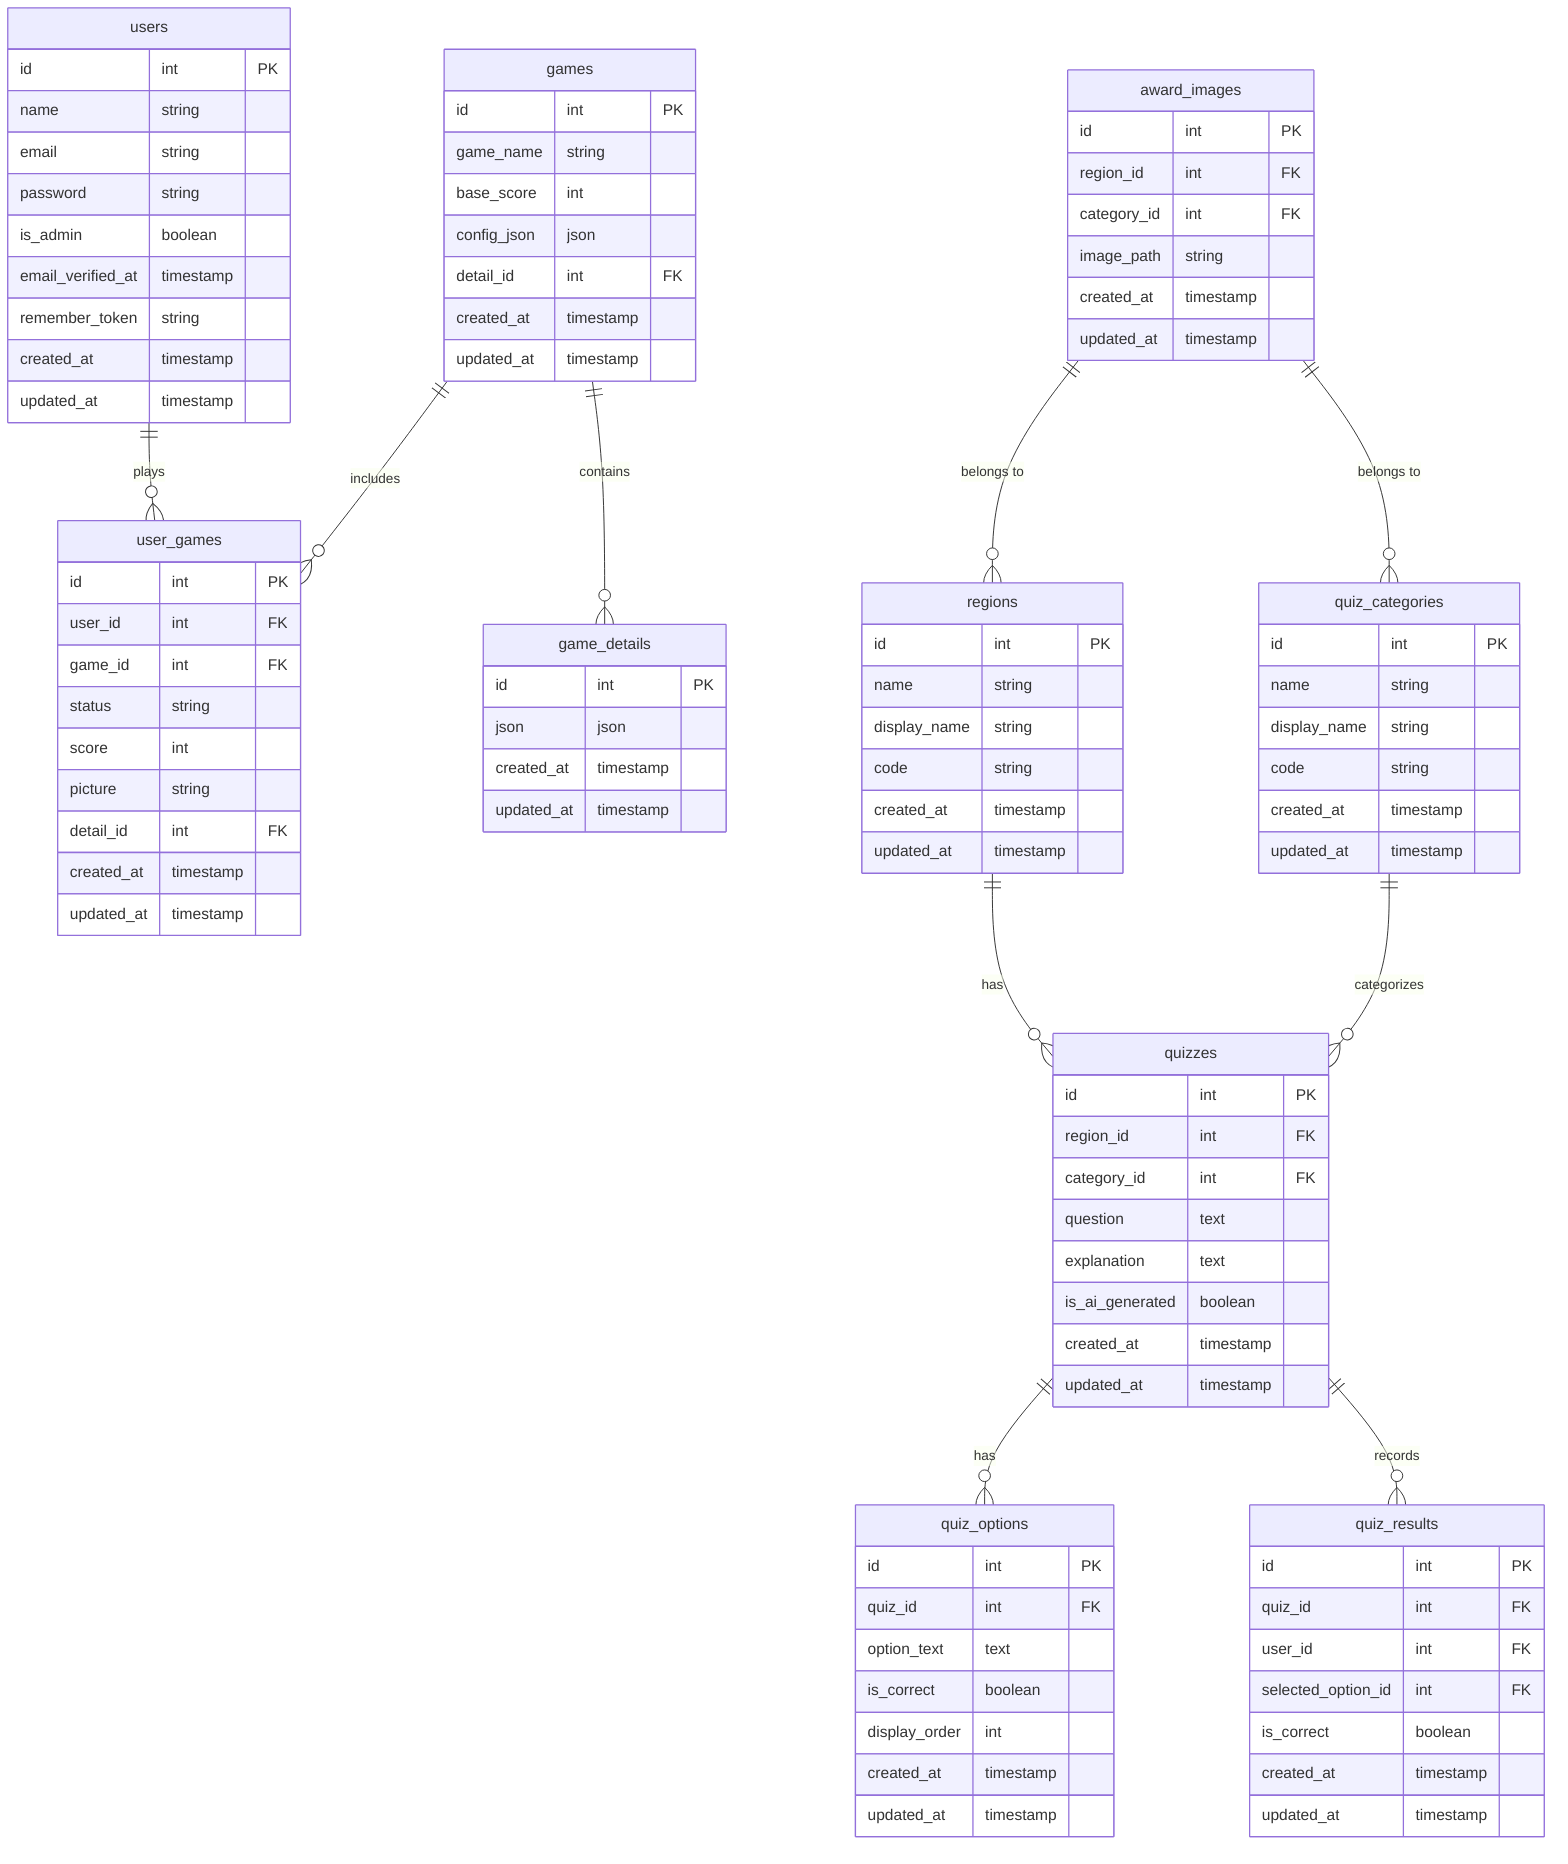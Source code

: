 erDiagram
    users ||--o{ user_games : "plays"
    games ||--o{ user_games : "includes"
    games ||--o{ game_details : "contains"
    
    regions ||--o{ quizzes : "has"
    quiz_categories ||--o{ quizzes : "categorizes"
    quizzes ||--o{ quiz_options : "has"
    quizzes ||--o{ quiz_results : "records"
    award_images ||--o{ regions : "belongs to"
    award_images ||--o{ quiz_categories : "belongs to"
    
    users {
        id int PK
        name string
        email string
        password string
        is_admin boolean
        email_verified_at timestamp
        remember_token string
        created_at timestamp
        updated_at timestamp
    }
    
    games {
        id int PK
        game_name string
        base_score int
        config_json json
        detail_id int FK
        created_at timestamp
        updated_at timestamp
    }
    
    game_details {
        id int PK
        json json
        created_at timestamp
        updated_at timestamp
    }
    
    user_games {
        id int PK
        user_id int FK
        game_id int FK
        status string
        score int
        picture string
        detail_id int FK
        created_at timestamp
        updated_at timestamp
    }
    
    regions {
        id int PK
        name string
        display_name string
        code string
        created_at timestamp
        updated_at timestamp
    }
    
    quiz_categories {
        id int PK
        name string
        display_name string
        code string
        created_at timestamp
        updated_at timestamp
    }
    
    quizzes {
        id int PK
        region_id int FK
        category_id int FK
        question text
        explanation text
        is_ai_generated boolean
        created_at timestamp
        updated_at timestamp
    }
    
    quiz_options {
        id int PK
        quiz_id int FK
        option_text text
        is_correct boolean
        display_order int
        created_at timestamp
        updated_at timestamp
    }
    
    quiz_results {
        id int PK
        quiz_id int FK
        user_id int FK
        selected_option_id int FK
        is_correct boolean
        created_at timestamp
        updated_at timestamp
    }
    
    award_images {
        id int PK
        region_id int FK
        category_id int FK
        image_path string
        created_at timestamp
        updated_at timestamp
    }